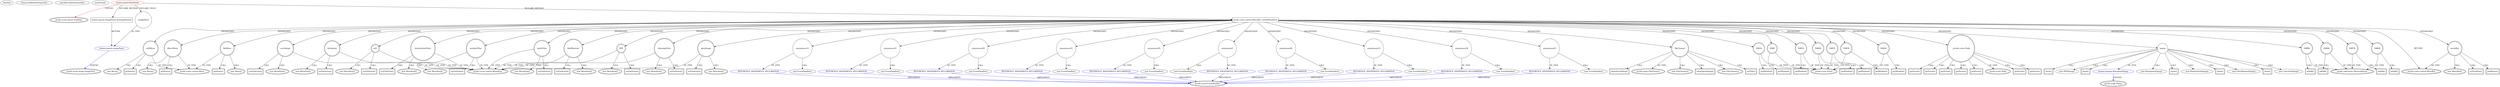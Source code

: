 digraph {
baseInfo[graphId=3950,category="extension_graph",isAnonymous=false,possibleRelation=true]
frameworkRelatedTypesInfo[0="javafx.scene.layout.GridPane"]
possibleCollaborationsInfo[0="3950~CLIENT_METHOD_DECLARATION-INSTANTIATION-~javafx.scene.layout.GridPane ~javafx.stage.Popup ~false~false",1="3950~CLIENT_METHOD_DECLARATION-RETURN_TYPE-FIELD_DECLARATION-~javafx.scene.layout.GridPane ~javafx.scene.image.ImageView ~false~false",2="3950~CLIENT_METHOD_DECLARATION-INSTANTIATION-~javafx.scene.layout.GridPane ~javafx.event.EventHandler ~false~true"]
locationInfo[projectName="projects4PB-biomet",filePath="/projects4PB-biomet/biomet-master/src/biomet/panels/RootPanel.java",contextSignature="RootPanel",graphId="3950"]
0[label="biomet.panels.RootPanel",vertexType="ROOT_CLIENT_CLASS_DECLARATION",isFrameworkType=false,color=red]
1[label="javafx.scene.layout.GridPane",vertexType="FRAMEWORK_CLASS_TYPE",isFrameworkType=true,peripheries=2]
2[label="imagePanel",vertexType="FIELD_DECLARATION",isFrameworkType=false,shape=circle]
3[label="biomet.panels.ImagePanel",vertexType="REFERENCE_CLIENT_CLASS_DECLARATION",isFrameworkType=false,color=blue]
4[label="javafx.scene.image.ImageView",vertexType="FRAMEWORK_CLASS_TYPE",isFrameworkType=true,peripheries=2]
5[label="biomet.panels.ImagePanel getImagePanel()",vertexType="CLIENT_METHOD_DECLARATION",isFrameworkType=false,shape=box]
7[label="javafx.scene.control.MenuBar createMenuBar()",vertexType="CLIENT_METHOD_DECLARATION",isFrameworkType=false,shape=box]
8[label="javafx.scene.control.MenuBar",vertexType="FRAMEWORK_CLASS_TYPE",isFrameworkType=true,peripheries=2]
10[label="menuBar",vertexType="VARIABLE_EXPRESION",isFrameworkType=true,peripheries=2,shape=circle]
9[label="new MenuBar()",vertexType="CONSTRUCTOR_CALL",isFrameworkType=true,peripheries=2]
13[label="setPrefSize()",vertexType="INSIDE_CALL",isFrameworkType=true,peripheries=2,shape=box]
15[label="fileMenu",vertexType="VARIABLE_EXPRESION",isFrameworkType=true,peripheries=2,shape=circle]
16[label="javafx.scene.control.Menu",vertexType="FRAMEWORK_CLASS_TYPE",isFrameworkType=true,peripheries=2]
14[label="new Menu()",vertexType="CONSTRUCTOR_CALL",isFrameworkType=true,peripheries=2]
18[label="openImage",vertexType="VARIABLE_EXPRESION",isFrameworkType=true,peripheries=2,shape=circle]
19[label="javafx.scene.control.MenuItem",vertexType="FRAMEWORK_CLASS_TYPE",isFrameworkType=true,peripheries=2]
17[label="new MenuItem()",vertexType="CONSTRUCTOR_CALL",isFrameworkType=true,peripheries=2]
21[label="setOnAction()",vertexType="INSIDE_CALL",isFrameworkType=true,peripheries=2,shape=box]
23[label="anonymous5",vertexType="VARIABLE_EXPRESION",isFrameworkType=false,shape=circle]
24[label="REFERENCE_ANONYMOUS_DECLARATION",vertexType="REFERENCE_ANONYMOUS_DECLARATION",isFrameworkType=false,color=blue]
25[label="javafx.event.EventHandler",vertexType="FRAMEWORK_INTERFACE_TYPE",isFrameworkType=true,peripheries=2]
22[label="new EventHandler()",vertexType="CONSTRUCTOR_CALL",isFrameworkType=false]
27[label="fileChooser",vertexType="VARIABLE_EXPRESION",isFrameworkType=true,peripheries=2,shape=circle]
28[label="javafx.stage.FileChooser",vertexType="FRAMEWORK_CLASS_TYPE",isFrameworkType=true,peripheries=2]
26[label="new FileChooser()",vertexType="CONSTRUCTOR_CALL",isFrameworkType=true,peripheries=2]
30[label="showOpenDialog()",vertexType="INSIDE_CALL",isFrameworkType=true,peripheries=2,shape=box]
31[label="VAR8",vertexType="VARIABLE_EXPRESION",isFrameworkType=true,peripheries=2,shape=circle]
33[label="javafx.scene.Scene",vertexType="FRAMEWORK_CLASS_TYPE",isFrameworkType=true,peripheries=2]
32[label="getWindow()",vertexType="INSIDE_CALL",isFrameworkType=true,peripheries=2,shape=box]
34[label="_:javafx.scene.Node",vertexType="VARIABLE_EXPRESION",isFrameworkType=true,peripheries=2,shape=circle]
36[label="javafx.scene.Node",vertexType="FRAMEWORK_CLASS_TYPE",isFrameworkType=true,peripheries=2]
35[label="getScene()",vertexType="INSIDE_CALL",isFrameworkType=true,peripheries=2,shape=box]
38[label="saveImage",vertexType="VARIABLE_EXPRESION",isFrameworkType=true,peripheries=2,shape=circle]
37[label="new MenuItem()",vertexType="CONSTRUCTOR_CALL",isFrameworkType=true,peripheries=2]
41[label="setOnAction()",vertexType="INSIDE_CALL",isFrameworkType=true,peripheries=2,shape=box]
43[label="anonymous12",vertexType="VARIABLE_EXPRESION",isFrameworkType=false,shape=circle]
44[label="REFERENCE_ANONYMOUS_DECLARATION",vertexType="REFERENCE_ANONYMOUS_DECLARATION",isFrameworkType=false,color=blue]
42[label="new EventHandler()",vertexType="CONSTRUCTOR_CALL",isFrameworkType=false]
46[label="new FileChooser()",vertexType="CONSTRUCTOR_CALL",isFrameworkType=true,peripheries=2]
49[label="setTitle()",vertexType="INSIDE_CALL",isFrameworkType=true,peripheries=2,shape=box]
51[label="showSaveDialog()",vertexType="INSIDE_CALL",isFrameworkType=true,peripheries=2,shape=box]
52[label="VAR16",vertexType="VARIABLE_EXPRESION",isFrameworkType=true,peripheries=2,shape=circle]
53[label="getWindow()",vertexType="INSIDE_CALL",isFrameworkType=true,peripheries=2,shape=box]
56[label="getScene()",vertexType="INSIDE_CALL",isFrameworkType=true,peripheries=2,shape=box]
58[label="editMenu",vertexType="VARIABLE_EXPRESION",isFrameworkType=true,peripheries=2,shape=circle]
57[label="new Menu()",vertexType="CONSTRUCTOR_CALL",isFrameworkType=true,peripheries=2]
61[label="histogram",vertexType="VARIABLE_EXPRESION",isFrameworkType=true,peripheries=2,shape=circle]
60[label="new MenuItem()",vertexType="CONSTRUCTOR_CALL",isFrameworkType=true,peripheries=2]
64[label="setOnAction()",vertexType="INSIDE_CALL",isFrameworkType=true,peripheries=2,shape=box]
66[label="anonymous21",vertexType="VARIABLE_EXPRESION",isFrameworkType=false,shape=circle]
67[label="REFERENCE_ANONYMOUS_DECLARATION",vertexType="REFERENCE_ANONYMOUS_DECLARATION",isFrameworkType=false,color=blue]
65[label="new EventHandler()",vertexType="CONSTRUCTOR_CALL",isFrameworkType=false]
70[label="popup",vertexType="VARIABLE_EXPRESION",isFrameworkType=false,shape=circle]
71[label="biomet.popups.HistogramPopup",vertexType="REFERENCE_CLIENT_CLASS_DECLARATION",isFrameworkType=false,color=blue]
72[label="javafx.stage.Popup",vertexType="FRAMEWORK_CLASS_TYPE",isFrameworkType=true,peripheries=2]
69[label="new HistogramPopup()",vertexType="CONSTRUCTOR_CALL",isFrameworkType=false]
74[label="show()",vertexType="INSIDE_CALL",isFrameworkType=true,peripheries=2,shape=box]
75[label="VAR24",vertexType="VARIABLE_EXPRESION",isFrameworkType=true,peripheries=2,shape=circle]
76[label="getWindow()",vertexType="INSIDE_CALL",isFrameworkType=true,peripheries=2,shape=box]
79[label="getScene()",vertexType="INSIDE_CALL",isFrameworkType=true,peripheries=2,shape=box]
81[label="exit",vertexType="VARIABLE_EXPRESION",isFrameworkType=true,peripheries=2,shape=circle]
80[label="new MenuItem()",vertexType="CONSTRUCTOR_CALL",isFrameworkType=true,peripheries=2]
84[label="setOnAction()",vertexType="INSIDE_CALL",isFrameworkType=true,peripheries=2,shape=box]
86[label="anonymous28",vertexType="VARIABLE_EXPRESION",isFrameworkType=false,shape=circle]
87[label="REFERENCE_ANONYMOUS_DECLARATION",vertexType="REFERENCE_ANONYMOUS_DECLARATION",isFrameworkType=false,color=blue]
85[label="new EventHandler()",vertexType="CONSTRUCTOR_CALL",isFrameworkType=false]
90[label="filtersMenu",vertexType="VARIABLE_EXPRESION",isFrameworkType=true,peripheries=2,shape=circle]
89[label="new Menu()",vertexType="CONSTRUCTOR_CALL",isFrameworkType=true,peripheries=2]
93[label="binarizationFilter",vertexType="VARIABLE_EXPRESION",isFrameworkType=true,peripheries=2,shape=circle]
92[label="new MenuItem()",vertexType="CONSTRUCTOR_CALL",isFrameworkType=true,peripheries=2]
96[label="setOnAction()",vertexType="INSIDE_CALL",isFrameworkType=true,peripheries=2,shape=box]
98[label="anonymous32",vertexType="VARIABLE_EXPRESION",isFrameworkType=false,shape=circle]
99[label="REFERENCE_ANONYMOUS_DECLARATION",vertexType="REFERENCE_ANONYMOUS_DECLARATION",isFrameworkType=false,color=blue]
97[label="new EventHandler()",vertexType="CONSTRUCTOR_CALL",isFrameworkType=false]
101[label="new BinarizationPopup()",vertexType="CONSTRUCTOR_CALL",isFrameworkType=false]
104[label="show()",vertexType="INSIDE_CALL",isFrameworkType=true,peripheries=2,shape=box]
105[label="VAR35",vertexType="VARIABLE_EXPRESION",isFrameworkType=true,peripheries=2,shape=circle]
106[label="getWindow()",vertexType="INSIDE_CALL",isFrameworkType=true,peripheries=2,shape=box]
109[label="getScene()",vertexType="INSIDE_CALL",isFrameworkType=true,peripheries=2,shape=box]
111[label="medianFilter",vertexType="VARIABLE_EXPRESION",isFrameworkType=true,peripheries=2,shape=circle]
110[label="new MenuItem()",vertexType="CONSTRUCTOR_CALL",isFrameworkType=true,peripheries=2]
114[label="setOnAction()",vertexType="INSIDE_CALL",isFrameworkType=true,peripheries=2,shape=box]
116[label="anonymous39",vertexType="VARIABLE_EXPRESION",isFrameworkType=false,shape=circle]
117[label="REFERENCE_ANONYMOUS_DECLARATION",vertexType="REFERENCE_ANONYMOUS_DECLARATION",isFrameworkType=false,color=blue]
115[label="new EventHandler()",vertexType="CONSTRUCTOR_CALL",isFrameworkType=false]
119[label="new FilterMedianPopup()",vertexType="CONSTRUCTOR_CALL",isFrameworkType=false]
122[label="show()",vertexType="INSIDE_CALL",isFrameworkType=true,peripheries=2,shape=box]
123[label="VAR42",vertexType="VARIABLE_EXPRESION",isFrameworkType=true,peripheries=2,shape=circle]
124[label="getWindow()",vertexType="INSIDE_CALL",isFrameworkType=true,peripheries=2,shape=box]
127[label="getScene()",vertexType="INSIDE_CALL",isFrameworkType=true,peripheries=2,shape=box]
129[label="splotFilter",vertexType="VARIABLE_EXPRESION",isFrameworkType=true,peripheries=2,shape=circle]
128[label="new MenuItem()",vertexType="CONSTRUCTOR_CALL",isFrameworkType=true,peripheries=2]
132[label="setOnAction()",vertexType="INSIDE_CALL",isFrameworkType=true,peripheries=2,shape=box]
134[label="anonymous46",vertexType="VARIABLE_EXPRESION",isFrameworkType=false,shape=circle]
135[label="REFERENCE_ANONYMOUS_DECLARATION",vertexType="REFERENCE_ANONYMOUS_DECLARATION",isFrameworkType=false,color=blue]
133[label="new EventHandler()",vertexType="CONSTRUCTOR_CALL",isFrameworkType=false]
137[label="new ConvolvePopup()",vertexType="CONSTRUCTOR_CALL",isFrameworkType=false]
140[label="show()",vertexType="INSIDE_CALL",isFrameworkType=true,peripheries=2,shape=box]
141[label="VAR49",vertexType="VARIABLE_EXPRESION",isFrameworkType=true,peripheries=2,shape=circle]
142[label="getWindow()",vertexType="INSIDE_CALL",isFrameworkType=true,peripheries=2,shape=box]
145[label="getScene()",vertexType="INSIDE_CALL",isFrameworkType=true,peripheries=2,shape=box]
147[label="findMinutiae",vertexType="VARIABLE_EXPRESION",isFrameworkType=true,peripheries=2,shape=circle]
146[label="new MenuItem()",vertexType="CONSTRUCTOR_CALL",isFrameworkType=true,peripheries=2]
150[label="setOnAction()",vertexType="INSIDE_CALL",isFrameworkType=true,peripheries=2,shape=box]
152[label="anonymous53",vertexType="VARIABLE_EXPRESION",isFrameworkType=false,shape=circle]
153[label="REFERENCE_ANONYMOUS_DECLARATION",vertexType="REFERENCE_ANONYMOUS_DECLARATION",isFrameworkType=false,color=blue]
151[label="new EventHandler()",vertexType="CONSTRUCTOR_CALL",isFrameworkType=false]
156[label="HSV",vertexType="VARIABLE_EXPRESION",isFrameworkType=true,peripheries=2,shape=circle]
155[label="new MenuItem()",vertexType="CONSTRUCTOR_CALL",isFrameworkType=true,peripheries=2]
159[label="setOnAction()",vertexType="INSIDE_CALL",isFrameworkType=true,peripheries=2,shape=box]
161[label="anonymous56",vertexType="VARIABLE_EXPRESION",isFrameworkType=false,shape=circle]
162[label="REFERENCE_ANONYMOUS_DECLARATION",vertexType="REFERENCE_ANONYMOUS_DECLARATION",isFrameworkType=false,color=blue]
160[label="new EventHandler()",vertexType="CONSTRUCTOR_CALL",isFrameworkType=false]
164[label="new HSVPopup()",vertexType="CONSTRUCTOR_CALL",isFrameworkType=false]
167[label="show()",vertexType="INSIDE_CALL",isFrameworkType=true,peripheries=2,shape=box]
168[label="VAR59",vertexType="VARIABLE_EXPRESION",isFrameworkType=true,peripheries=2,shape=circle]
169[label="getWindow()",vertexType="INSIDE_CALL",isFrameworkType=true,peripheries=2,shape=box]
172[label="getScene()",vertexType="INSIDE_CALL",isFrameworkType=true,peripheries=2,shape=box]
174[label="thinningFilter",vertexType="VARIABLE_EXPRESION",isFrameworkType=true,peripheries=2,shape=circle]
173[label="new MenuItem()",vertexType="CONSTRUCTOR_CALL",isFrameworkType=true,peripheries=2]
177[label="setOnAction()",vertexType="INSIDE_CALL",isFrameworkType=true,peripheries=2,shape=box]
179[label="anonymous63",vertexType="VARIABLE_EXPRESION",isFrameworkType=false,shape=circle]
180[label="REFERENCE_ANONYMOUS_DECLARATION",vertexType="REFERENCE_ANONYMOUS_DECLARATION",isFrameworkType=false,color=blue]
178[label="new EventHandler()",vertexType="CONSTRUCTOR_CALL",isFrameworkType=false]
182[label="VAR64",vertexType="VARIABLE_EXPRESION",isFrameworkType=true,peripheries=2,shape=circle]
184[label="javafx.collections.ObservableList",vertexType="FRAMEWORK_INTERFACE_TYPE",isFrameworkType=true,peripheries=2]
183[label="addAll()",vertexType="INSIDE_CALL",isFrameworkType=true,peripheries=2,shape=box]
186[label="getItems()",vertexType="INSIDE_CALL",isFrameworkType=true,peripheries=2,shape=box]
187[label="VAR66",vertexType="VARIABLE_EXPRESION",isFrameworkType=true,peripheries=2,shape=circle]
188[label="addAll()",vertexType="INSIDE_CALL",isFrameworkType=true,peripheries=2,shape=box]
191[label="getItems()",vertexType="INSIDE_CALL",isFrameworkType=true,peripheries=2,shape=box]
192[label="VAR68",vertexType="VARIABLE_EXPRESION",isFrameworkType=true,peripheries=2,shape=circle]
193[label="addAll()",vertexType="INSIDE_CALL",isFrameworkType=true,peripheries=2,shape=box]
196[label="getItems()",vertexType="INSIDE_CALL",isFrameworkType=true,peripheries=2,shape=box]
197[label="VAR70",vertexType="VARIABLE_EXPRESION",isFrameworkType=true,peripheries=2,shape=circle]
198[label="addAll()",vertexType="INSIDE_CALL",isFrameworkType=true,peripheries=2,shape=box]
201[label="getMenus()",vertexType="INSIDE_CALL",isFrameworkType=true,peripheries=2,shape=box]
0->1[label="EXTEND",color=red]
0->2[label="DECLARE_FIELD"]
3->4[label="EXTEND",color=blue]
2->3[label="OF_TYPE"]
0->5[label="DECLARE_METHOD"]
5->3[label="RETURN"]
0->7[label="DECLARE_METHOD"]
7->8[label="RETURN"]
7->10[label="INSTANTIATE"]
10->8[label="OF_TYPE"]
10->9[label="CALL"]
10->13[label="CALL"]
7->15[label="INSTANTIATE"]
15->16[label="OF_TYPE"]
15->14[label="CALL"]
7->18[label="INSTANTIATE"]
18->19[label="OF_TYPE"]
18->17[label="CALL"]
18->21[label="CALL"]
7->23[label="INSTANTIATE"]
24->25[label="IMPLEMENT",color=blue]
23->24[label="OF_TYPE"]
23->22[label="CALL"]
7->27[label="INSTANTIATE"]
27->28[label="OF_TYPE"]
27->26[label="CALL"]
27->30[label="CALL"]
7->31[label="INSTANTIATE"]
31->33[label="OF_TYPE"]
31->32[label="CALL"]
7->34[label="INSTANTIATE"]
34->36[label="OF_TYPE"]
34->35[label="CALL"]
7->38[label="INSTANTIATE"]
38->19[label="OF_TYPE"]
38->37[label="CALL"]
38->41[label="CALL"]
7->43[label="INSTANTIATE"]
44->25[label="IMPLEMENT",color=blue]
43->44[label="OF_TYPE"]
43->42[label="CALL"]
27->46[label="CALL"]
27->49[label="CALL"]
27->51[label="CALL"]
7->52[label="INSTANTIATE"]
52->33[label="OF_TYPE"]
52->53[label="CALL"]
34->56[label="CALL"]
7->58[label="INSTANTIATE"]
58->16[label="OF_TYPE"]
58->57[label="CALL"]
7->61[label="INSTANTIATE"]
61->19[label="OF_TYPE"]
61->60[label="CALL"]
61->64[label="CALL"]
7->66[label="INSTANTIATE"]
67->25[label="IMPLEMENT",color=blue]
66->67[label="OF_TYPE"]
66->65[label="CALL"]
7->70[label="INSTANTIATE"]
71->72[label="EXTEND",color=blue]
70->71[label="OF_TYPE"]
70->69[label="CALL"]
70->74[label="CALL"]
7->75[label="INSTANTIATE"]
75->33[label="OF_TYPE"]
75->76[label="CALL"]
34->79[label="CALL"]
7->81[label="INSTANTIATE"]
81->19[label="OF_TYPE"]
81->80[label="CALL"]
81->84[label="CALL"]
7->86[label="INSTANTIATE"]
87->25[label="IMPLEMENT",color=blue]
86->87[label="OF_TYPE"]
86->85[label="CALL"]
7->90[label="INSTANTIATE"]
90->16[label="OF_TYPE"]
90->89[label="CALL"]
7->93[label="INSTANTIATE"]
93->19[label="OF_TYPE"]
93->92[label="CALL"]
93->96[label="CALL"]
7->98[label="INSTANTIATE"]
99->25[label="IMPLEMENT",color=blue]
98->99[label="OF_TYPE"]
98->97[label="CALL"]
70->101[label="CALL"]
70->104[label="CALL"]
7->105[label="INSTANTIATE"]
105->33[label="OF_TYPE"]
105->106[label="CALL"]
34->109[label="CALL"]
7->111[label="INSTANTIATE"]
111->19[label="OF_TYPE"]
111->110[label="CALL"]
111->114[label="CALL"]
7->116[label="INSTANTIATE"]
117->25[label="IMPLEMENT",color=blue]
116->117[label="OF_TYPE"]
116->115[label="CALL"]
70->119[label="CALL"]
70->122[label="CALL"]
7->123[label="INSTANTIATE"]
123->33[label="OF_TYPE"]
123->124[label="CALL"]
34->127[label="CALL"]
7->129[label="INSTANTIATE"]
129->19[label="OF_TYPE"]
129->128[label="CALL"]
129->132[label="CALL"]
7->134[label="INSTANTIATE"]
135->25[label="IMPLEMENT",color=blue]
134->135[label="OF_TYPE"]
134->133[label="CALL"]
70->137[label="CALL"]
70->140[label="CALL"]
7->141[label="INSTANTIATE"]
141->33[label="OF_TYPE"]
141->142[label="CALL"]
34->145[label="CALL"]
7->147[label="INSTANTIATE"]
147->19[label="OF_TYPE"]
147->146[label="CALL"]
147->150[label="CALL"]
7->152[label="INSTANTIATE"]
153->25[label="IMPLEMENT",color=blue]
152->153[label="OF_TYPE"]
152->151[label="CALL"]
7->156[label="INSTANTIATE"]
156->19[label="OF_TYPE"]
156->155[label="CALL"]
156->159[label="CALL"]
7->161[label="INSTANTIATE"]
162->25[label="IMPLEMENT",color=blue]
161->162[label="OF_TYPE"]
161->160[label="CALL"]
70->164[label="CALL"]
70->167[label="CALL"]
7->168[label="INSTANTIATE"]
168->33[label="OF_TYPE"]
168->169[label="CALL"]
34->172[label="CALL"]
7->174[label="INSTANTIATE"]
174->19[label="OF_TYPE"]
174->173[label="CALL"]
174->177[label="CALL"]
7->179[label="INSTANTIATE"]
180->25[label="IMPLEMENT",color=blue]
179->180[label="OF_TYPE"]
179->178[label="CALL"]
7->182[label="INSTANTIATE"]
182->184[label="OF_TYPE"]
182->183[label="CALL"]
15->186[label="CALL"]
7->187[label="INSTANTIATE"]
187->184[label="OF_TYPE"]
187->188[label="CALL"]
58->191[label="CALL"]
7->192[label="INSTANTIATE"]
192->184[label="OF_TYPE"]
192->193[label="CALL"]
90->196[label="CALL"]
7->197[label="INSTANTIATE"]
197->184[label="OF_TYPE"]
197->198[label="CALL"]
10->201[label="CALL"]
}
